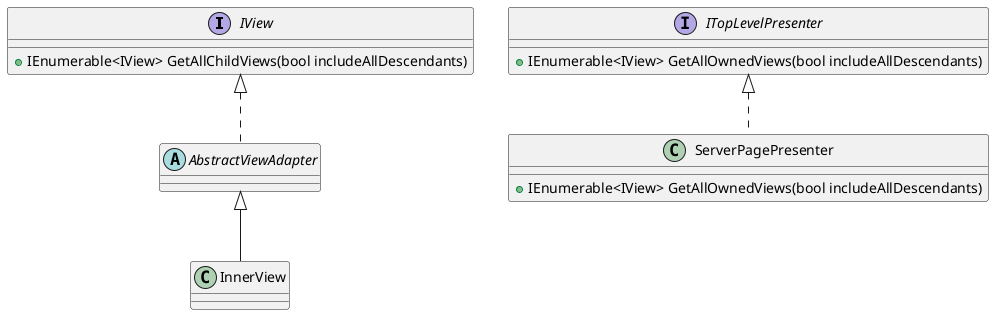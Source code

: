 @startuml
'https://plantuml.com/class-diagram
'nx console to help pre build tooling targets
interface IView {
+IEnumerable<IView> GetAllChildViews(bool includeAllDescendants)
}

abstract AbstractViewAdapter implements IView {
}

class InnerView extends AbstractViewAdapter

interface ITopLevelPresenter {
+ IEnumerable<IView> GetAllOwnedViews(bool includeAllDescendants) 
}

class ServerPagePresenter implements ITopLevelPresenter {
+ IEnumerable<IView> GetAllOwnedViews(bool includeAllDescendants) 
}

@enduml